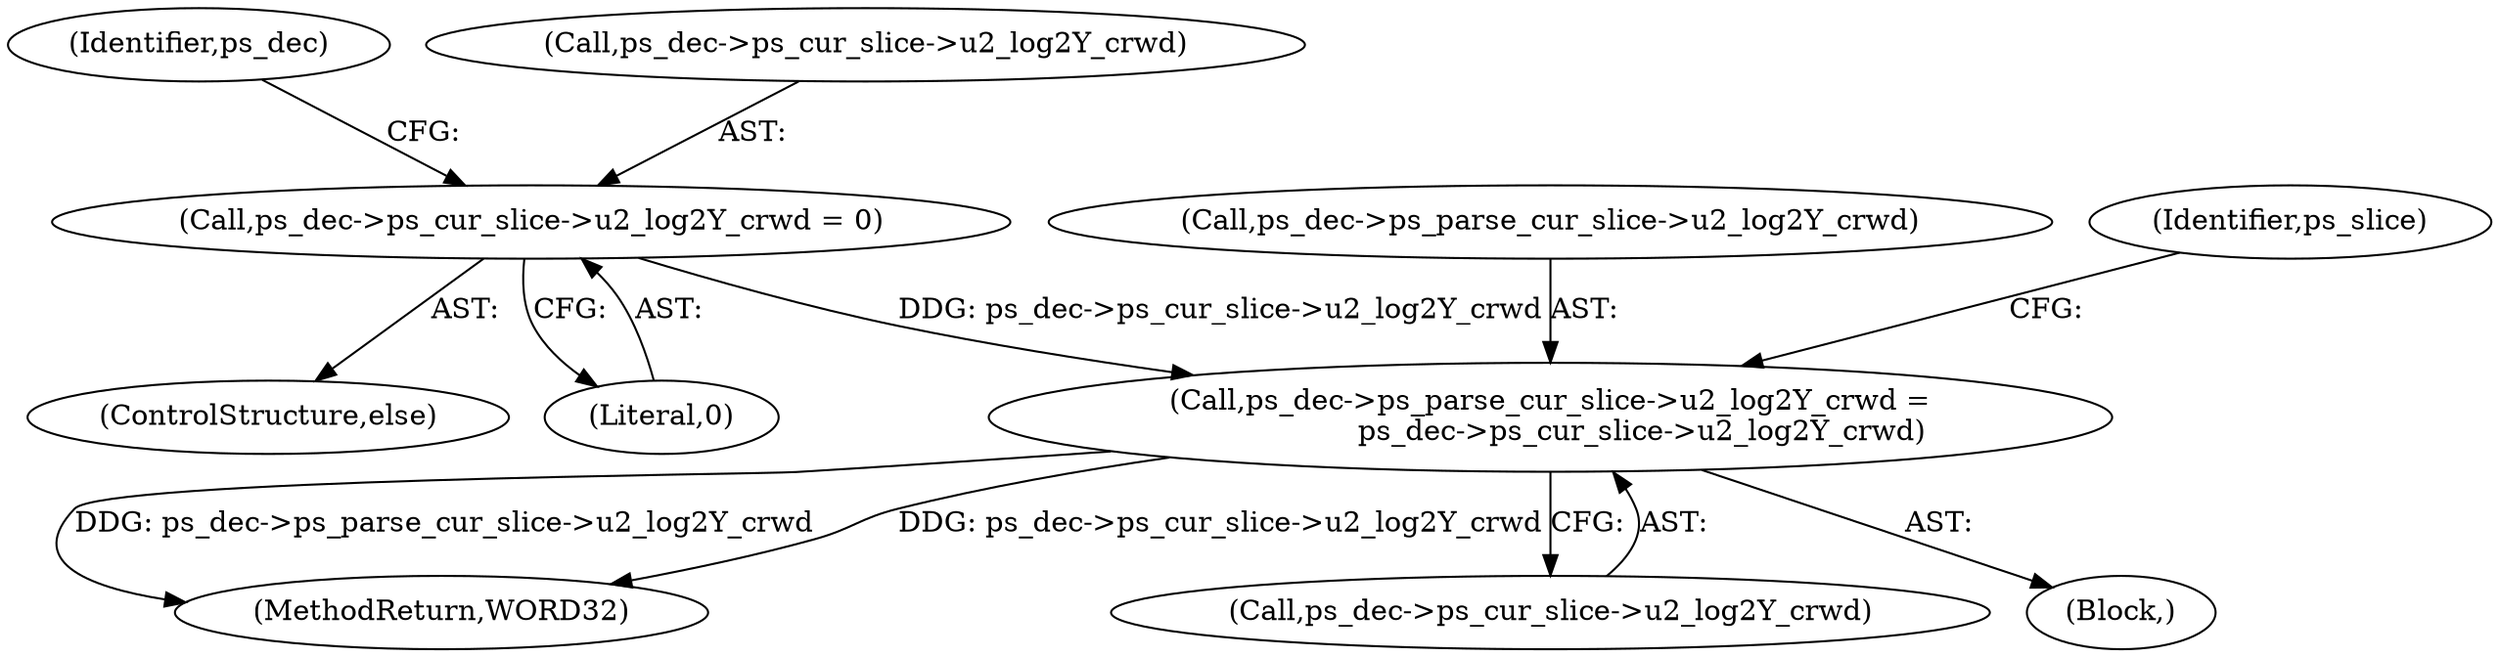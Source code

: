 digraph "0_Android_943323f1d9d3dd5c2634deb26cbe72343ca6b3db_0@pointer" {
"1000892" [label="(Call,ps_dec->ps_parse_cur_slice->u2_log2Y_crwd =\n                    ps_dec->ps_cur_slice->u2_log2Y_crwd)"];
"1000885" [label="(Call,ps_dec->ps_cur_slice->u2_log2Y_crwd = 0)"];
"1000893" [label="(Call,ps_dec->ps_parse_cur_slice->u2_log2Y_crwd)"];
"1001224" [label="(MethodReturn,WORD32)"];
"1000884" [label="(ControlStructure,else)"];
"1000891" [label="(Literal,0)"];
"1000895" [label="(Identifier,ps_dec)"];
"1000898" [label="(Call,ps_dec->ps_cur_slice->u2_log2Y_crwd)"];
"1000885" [label="(Call,ps_dec->ps_cur_slice->u2_log2Y_crwd = 0)"];
"1000118" [label="(Block,)"];
"1000886" [label="(Call,ps_dec->ps_cur_slice->u2_log2Y_crwd)"];
"1000892" [label="(Call,ps_dec->ps_parse_cur_slice->u2_log2Y_crwd =\n                    ps_dec->ps_cur_slice->u2_log2Y_crwd)"];
"1000906" [label="(Identifier,ps_slice)"];
"1000892" -> "1000118"  [label="AST: "];
"1000892" -> "1000898"  [label="CFG: "];
"1000893" -> "1000892"  [label="AST: "];
"1000898" -> "1000892"  [label="AST: "];
"1000906" -> "1000892"  [label="CFG: "];
"1000892" -> "1001224"  [label="DDG: ps_dec->ps_parse_cur_slice->u2_log2Y_crwd"];
"1000892" -> "1001224"  [label="DDG: ps_dec->ps_cur_slice->u2_log2Y_crwd"];
"1000885" -> "1000892"  [label="DDG: ps_dec->ps_cur_slice->u2_log2Y_crwd"];
"1000885" -> "1000884"  [label="AST: "];
"1000885" -> "1000891"  [label="CFG: "];
"1000886" -> "1000885"  [label="AST: "];
"1000891" -> "1000885"  [label="AST: "];
"1000895" -> "1000885"  [label="CFG: "];
}
